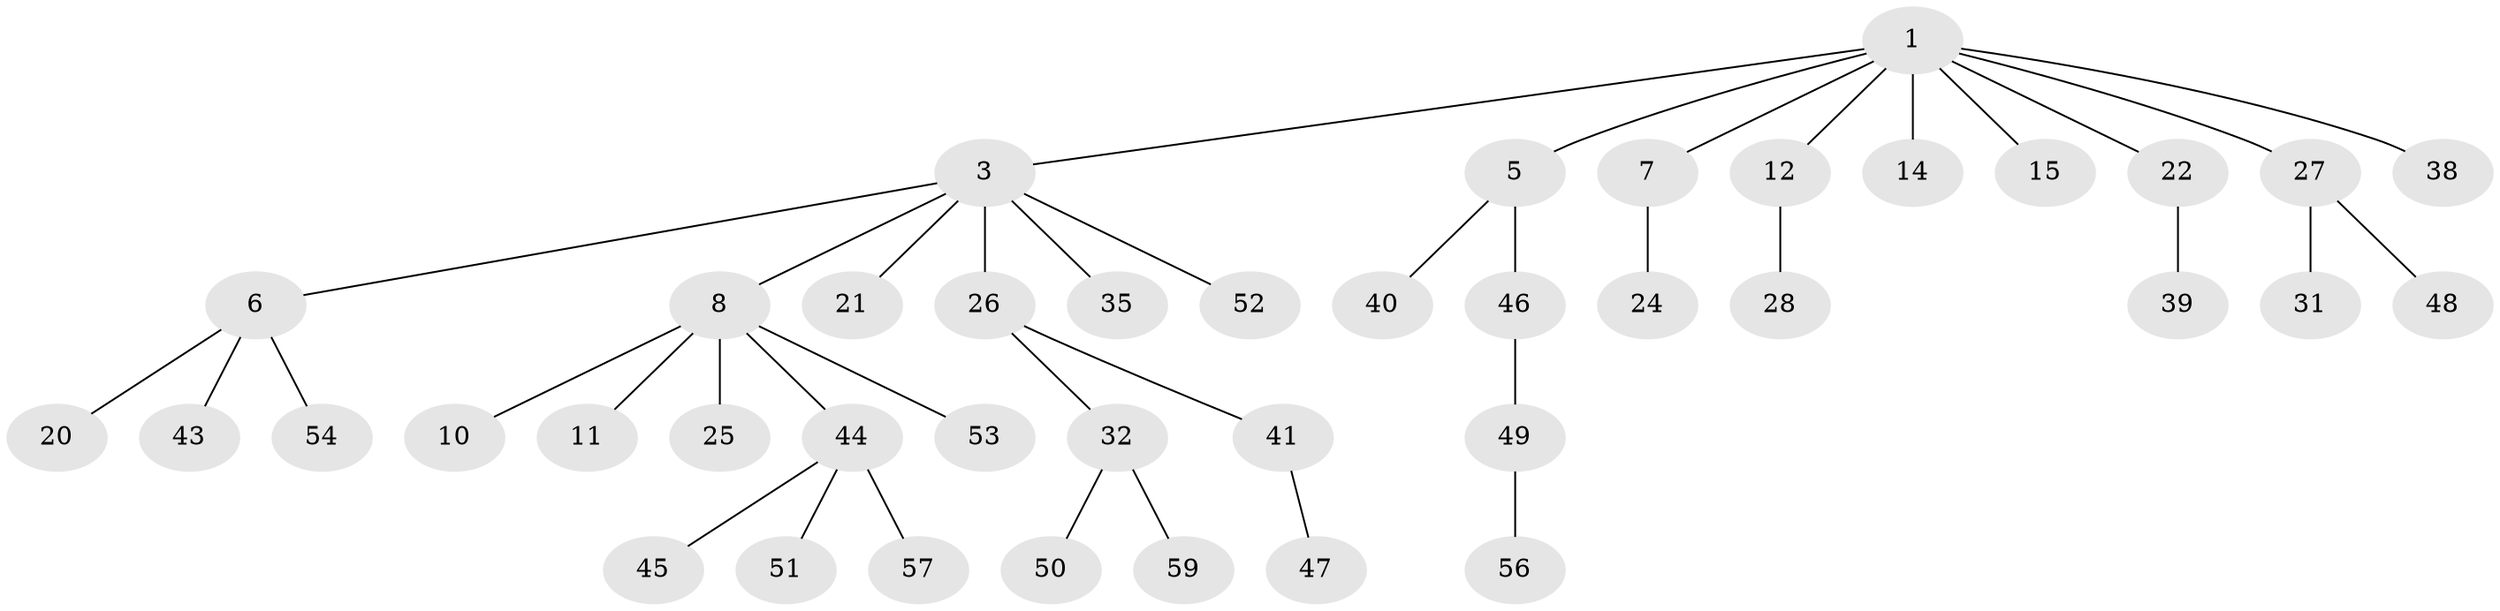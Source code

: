 // original degree distribution, {7: 0.03389830508474576, 4: 0.05084745762711865, 3: 0.11864406779661017, 2: 0.22033898305084745, 6: 0.01694915254237288, 1: 0.5423728813559322, 5: 0.01694915254237288}
// Generated by graph-tools (version 1.1) at 2025/19/03/04/25 18:19:05]
// undirected, 41 vertices, 40 edges
graph export_dot {
graph [start="1"]
  node [color=gray90,style=filled];
  1 [super="+2"];
  3 [super="+4+17"];
  5 [super="+19"];
  6 [super="+55+13"];
  7;
  8 [super="+9"];
  10;
  11 [super="+42"];
  12;
  14;
  15;
  20 [super="+29"];
  21;
  22 [super="+30"];
  24;
  25;
  26;
  27 [super="+37"];
  28;
  31 [super="+58"];
  32 [super="+33"];
  35;
  38;
  39;
  40;
  41;
  43;
  44;
  45;
  46;
  47;
  48;
  49;
  50;
  51;
  52;
  53;
  54;
  56;
  57;
  59;
  1 -- 12;
  1 -- 14;
  1 -- 15;
  1 -- 22;
  1 -- 27;
  1 -- 38;
  1 -- 3;
  1 -- 5;
  1 -- 7;
  3 -- 6;
  3 -- 8;
  3 -- 26;
  3 -- 52;
  3 -- 35;
  3 -- 21;
  5 -- 40;
  5 -- 46;
  6 -- 54;
  6 -- 43;
  6 -- 20;
  7 -- 24;
  8 -- 10;
  8 -- 11;
  8 -- 25;
  8 -- 53;
  8 -- 44;
  12 -- 28;
  22 -- 39;
  26 -- 32;
  26 -- 41;
  27 -- 31;
  27 -- 48;
  32 -- 50;
  32 -- 59;
  41 -- 47;
  44 -- 45;
  44 -- 51;
  44 -- 57;
  46 -- 49;
  49 -- 56;
}
